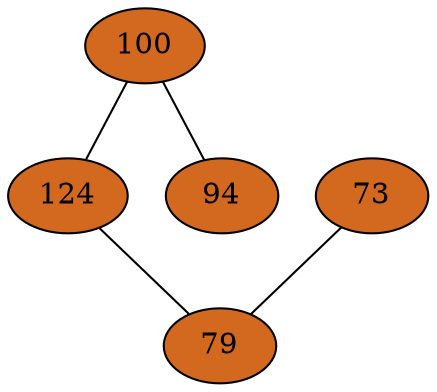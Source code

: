 strict graph {
100[label="100" style=filled fillcolor="chocolate"];
100 -- 124
100 -- 94
73[label="73" style=filled fillcolor="chocolate"];
73 -- 79
124[label="124" style=filled fillcolor="chocolate"];
124 -- 100
124 -- 79
94[label="94" style=filled fillcolor="chocolate"];
94 -- 100
79[label="79" style=filled fillcolor="chocolate"];
79 -- 73
79 -- 124
}